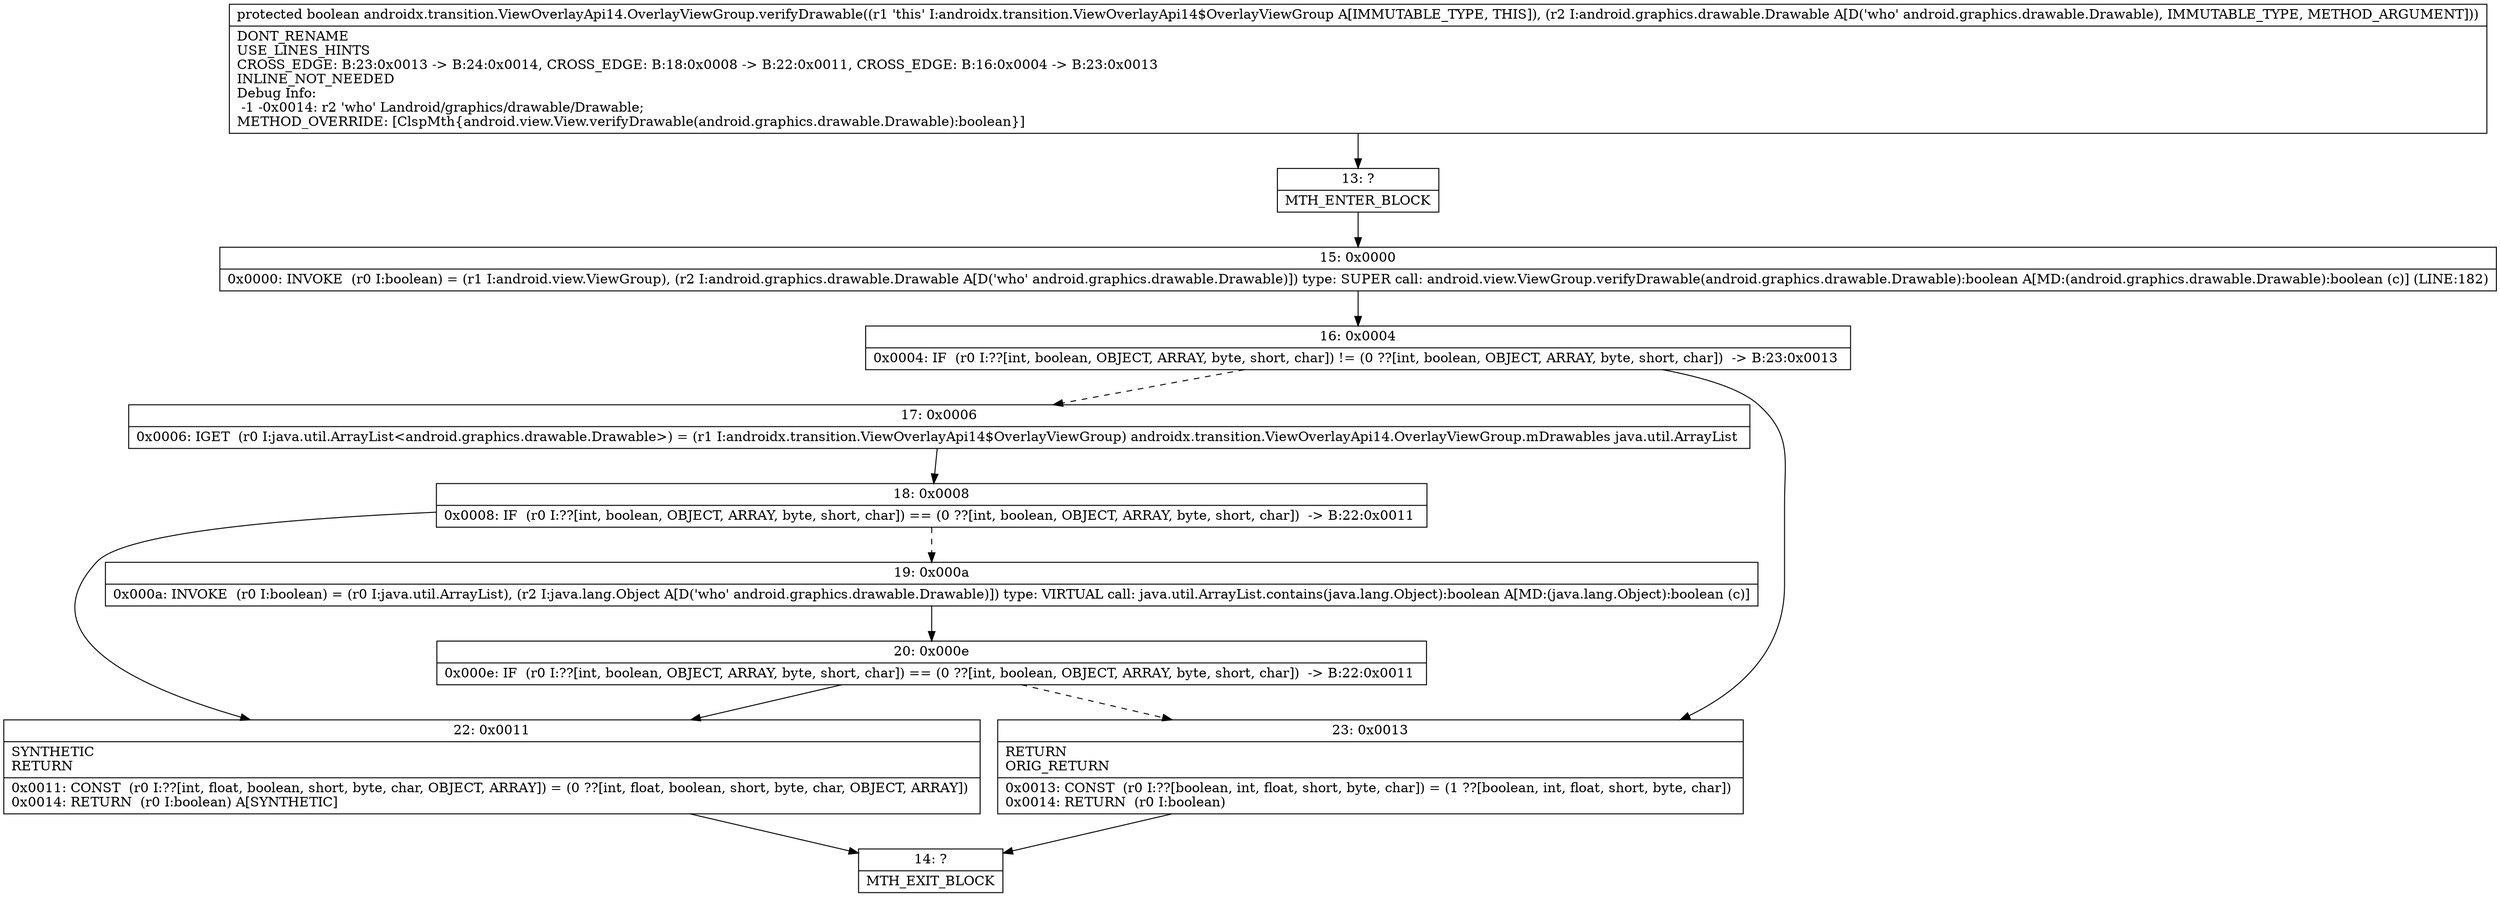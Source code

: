 digraph "CFG forandroidx.transition.ViewOverlayApi14.OverlayViewGroup.verifyDrawable(Landroid\/graphics\/drawable\/Drawable;)Z" {
Node_13 [shape=record,label="{13\:\ ?|MTH_ENTER_BLOCK\l}"];
Node_15 [shape=record,label="{15\:\ 0x0000|0x0000: INVOKE  (r0 I:boolean) = (r1 I:android.view.ViewGroup), (r2 I:android.graphics.drawable.Drawable A[D('who' android.graphics.drawable.Drawable)]) type: SUPER call: android.view.ViewGroup.verifyDrawable(android.graphics.drawable.Drawable):boolean A[MD:(android.graphics.drawable.Drawable):boolean (c)] (LINE:182)\l}"];
Node_16 [shape=record,label="{16\:\ 0x0004|0x0004: IF  (r0 I:??[int, boolean, OBJECT, ARRAY, byte, short, char]) != (0 ??[int, boolean, OBJECT, ARRAY, byte, short, char])  \-\> B:23:0x0013 \l}"];
Node_17 [shape=record,label="{17\:\ 0x0006|0x0006: IGET  (r0 I:java.util.ArrayList\<android.graphics.drawable.Drawable\>) = (r1 I:androidx.transition.ViewOverlayApi14$OverlayViewGroup) androidx.transition.ViewOverlayApi14.OverlayViewGroup.mDrawables java.util.ArrayList \l}"];
Node_18 [shape=record,label="{18\:\ 0x0008|0x0008: IF  (r0 I:??[int, boolean, OBJECT, ARRAY, byte, short, char]) == (0 ??[int, boolean, OBJECT, ARRAY, byte, short, char])  \-\> B:22:0x0011 \l}"];
Node_19 [shape=record,label="{19\:\ 0x000a|0x000a: INVOKE  (r0 I:boolean) = (r0 I:java.util.ArrayList), (r2 I:java.lang.Object A[D('who' android.graphics.drawable.Drawable)]) type: VIRTUAL call: java.util.ArrayList.contains(java.lang.Object):boolean A[MD:(java.lang.Object):boolean (c)]\l}"];
Node_20 [shape=record,label="{20\:\ 0x000e|0x000e: IF  (r0 I:??[int, boolean, OBJECT, ARRAY, byte, short, char]) == (0 ??[int, boolean, OBJECT, ARRAY, byte, short, char])  \-\> B:22:0x0011 \l}"];
Node_22 [shape=record,label="{22\:\ 0x0011|SYNTHETIC\lRETURN\l|0x0011: CONST  (r0 I:??[int, float, boolean, short, byte, char, OBJECT, ARRAY]) = (0 ??[int, float, boolean, short, byte, char, OBJECT, ARRAY]) \l0x0014: RETURN  (r0 I:boolean) A[SYNTHETIC]\l}"];
Node_14 [shape=record,label="{14\:\ ?|MTH_EXIT_BLOCK\l}"];
Node_23 [shape=record,label="{23\:\ 0x0013|RETURN\lORIG_RETURN\l|0x0013: CONST  (r0 I:??[boolean, int, float, short, byte, char]) = (1 ??[boolean, int, float, short, byte, char]) \l0x0014: RETURN  (r0 I:boolean) \l}"];
MethodNode[shape=record,label="{protected boolean androidx.transition.ViewOverlayApi14.OverlayViewGroup.verifyDrawable((r1 'this' I:androidx.transition.ViewOverlayApi14$OverlayViewGroup A[IMMUTABLE_TYPE, THIS]), (r2 I:android.graphics.drawable.Drawable A[D('who' android.graphics.drawable.Drawable), IMMUTABLE_TYPE, METHOD_ARGUMENT]))  | DONT_RENAME\lUSE_LINES_HINTS\lCROSS_EDGE: B:23:0x0013 \-\> B:24:0x0014, CROSS_EDGE: B:18:0x0008 \-\> B:22:0x0011, CROSS_EDGE: B:16:0x0004 \-\> B:23:0x0013\lINLINE_NOT_NEEDED\lDebug Info:\l  \-1 \-0x0014: r2 'who' Landroid\/graphics\/drawable\/Drawable;\lMETHOD_OVERRIDE: [ClspMth\{android.view.View.verifyDrawable(android.graphics.drawable.Drawable):boolean\}]\l}"];
MethodNode -> Node_13;Node_13 -> Node_15;
Node_15 -> Node_16;
Node_16 -> Node_17[style=dashed];
Node_16 -> Node_23;
Node_17 -> Node_18;
Node_18 -> Node_19[style=dashed];
Node_18 -> Node_22;
Node_19 -> Node_20;
Node_20 -> Node_22;
Node_20 -> Node_23[style=dashed];
Node_22 -> Node_14;
Node_23 -> Node_14;
}

